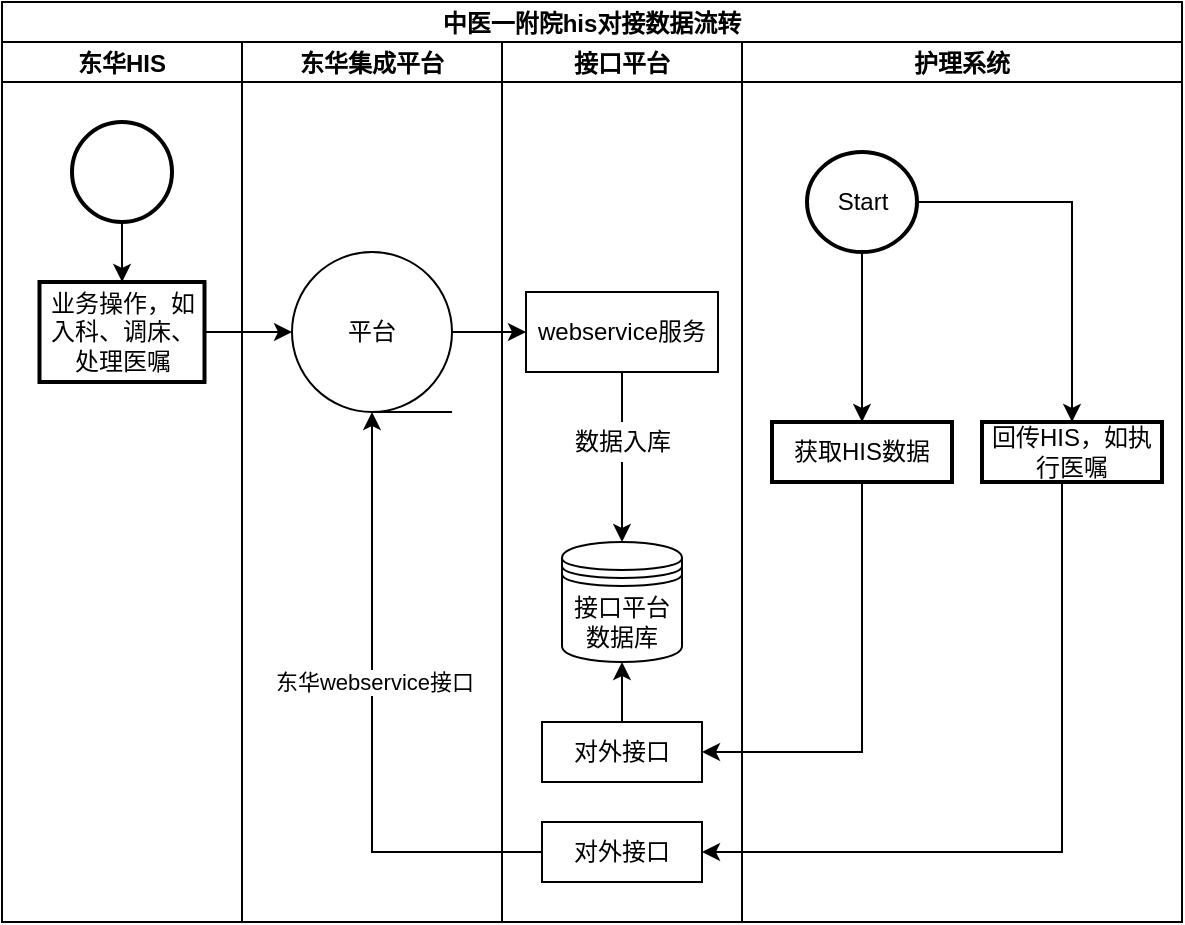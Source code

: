 <mxfile version="17.1.2" type="github">
  <diagram id="8nAm4JAwYO1-m3qGbhz5" name="Page-2">
    <mxGraphModel dx="1021" dy="571" grid="1" gridSize="10" guides="1" tooltips="1" connect="1" arrows="1" fold="1" page="1" pageScale="1" pageWidth="827" pageHeight="1169" math="0" shadow="0">
      <root>
        <mxCell id="EePveLcMBuZfn2wI0SeB-0" />
        <mxCell id="EePveLcMBuZfn2wI0SeB-1" parent="EePveLcMBuZfn2wI0SeB-0" />
        <mxCell id="EePveLcMBuZfn2wI0SeB-6" value="中医一附院his对接数据流转" style="swimlane;childLayout=stackLayout;resizeParent=1;resizeParentMax=0;startSize=20;" parent="EePveLcMBuZfn2wI0SeB-1" vertex="1">
          <mxGeometry x="150" y="50" width="590" height="460" as="geometry" />
        </mxCell>
        <mxCell id="EePveLcMBuZfn2wI0SeB-7" value="东华HIS" style="swimlane;startSize=20;" parent="EePveLcMBuZfn2wI0SeB-6" vertex="1">
          <mxGeometry y="20" width="120" height="440" as="geometry" />
        </mxCell>
        <mxCell id="EePveLcMBuZfn2wI0SeB-14" value="" style="strokeWidth=2;html=1;shape=mxgraph.flowchart.start_2;whiteSpace=wrap;" parent="EePveLcMBuZfn2wI0SeB-7" vertex="1">
          <mxGeometry x="35" y="40" width="50" height="50" as="geometry" />
        </mxCell>
        <mxCell id="EePveLcMBuZfn2wI0SeB-16" value="业务操作，如入科、调床、处理医嘱" style="whiteSpace=wrap;html=1;strokeWidth=2;" parent="EePveLcMBuZfn2wI0SeB-7" vertex="1">
          <mxGeometry x="18.75" y="120" width="82.5" height="50" as="geometry" />
        </mxCell>
        <mxCell id="EePveLcMBuZfn2wI0SeB-17" value="" style="edgeStyle=orthogonalEdgeStyle;rounded=0;orthogonalLoop=1;jettySize=auto;html=1;" parent="EePveLcMBuZfn2wI0SeB-7" source="EePveLcMBuZfn2wI0SeB-14" target="EePveLcMBuZfn2wI0SeB-16" edge="1">
          <mxGeometry relative="1" as="geometry" />
        </mxCell>
        <mxCell id="EePveLcMBuZfn2wI0SeB-8" value="东华集成平台" style="swimlane;startSize=20;" parent="EePveLcMBuZfn2wI0SeB-6" vertex="1">
          <mxGeometry x="120" y="20" width="130" height="440" as="geometry" />
        </mxCell>
        <mxCell id="EePveLcMBuZfn2wI0SeB-20" value="平台" style="shape=tapeData;whiteSpace=wrap;html=1;perimeter=ellipsePerimeter;" parent="EePveLcMBuZfn2wI0SeB-8" vertex="1">
          <mxGeometry x="25" y="105" width="80" height="80" as="geometry" />
        </mxCell>
        <mxCell id="EePveLcMBuZfn2wI0SeB-9" value="接口平台" style="swimlane;startSize=20;" parent="EePveLcMBuZfn2wI0SeB-6" vertex="1">
          <mxGeometry x="250" y="20" width="120" height="440" as="geometry" />
        </mxCell>
        <mxCell id="EePveLcMBuZfn2wI0SeB-23" value="webservice服务" style="whiteSpace=wrap;html=1;" parent="EePveLcMBuZfn2wI0SeB-9" vertex="1">
          <mxGeometry x="12" y="125" width="96" height="40" as="geometry" />
        </mxCell>
        <mxCell id="EePveLcMBuZfn2wI0SeB-26" value="" style="edgeStyle=orthogonalEdgeStyle;rounded=0;orthogonalLoop=1;jettySize=auto;html=1;startArrow=none;" parent="EePveLcMBuZfn2wI0SeB-9" source="N1O6_ICQJQtgq5w1mEK0-0" edge="1">
          <mxGeometry relative="1" as="geometry">
            <mxPoint x="60" y="250" as="targetPoint" />
          </mxGeometry>
        </mxCell>
        <mxCell id="EePveLcMBuZfn2wI0SeB-33" value="接口平台数据库" style="shape=datastore;whiteSpace=wrap;html=1;" parent="EePveLcMBuZfn2wI0SeB-9" vertex="1">
          <mxGeometry x="30" y="250" width="60" height="60" as="geometry" />
        </mxCell>
        <mxCell id="EePveLcMBuZfn2wI0SeB-36" style="edgeStyle=orthogonalEdgeStyle;rounded=0;orthogonalLoop=1;jettySize=auto;html=1;entryX=0.5;entryY=1;entryDx=0;entryDy=0;" parent="EePveLcMBuZfn2wI0SeB-9" source="EePveLcMBuZfn2wI0SeB-34" target="EePveLcMBuZfn2wI0SeB-33" edge="1">
          <mxGeometry relative="1" as="geometry" />
        </mxCell>
        <mxCell id="EePveLcMBuZfn2wI0SeB-34" value="对外接口" style="whiteSpace=wrap;html=1;" parent="EePveLcMBuZfn2wI0SeB-9" vertex="1">
          <mxGeometry x="20" y="340" width="80" height="30" as="geometry" />
        </mxCell>
        <mxCell id="EePveLcMBuZfn2wI0SeB-42" value="对外接口" style="whiteSpace=wrap;html=1;" parent="EePveLcMBuZfn2wI0SeB-9" vertex="1">
          <mxGeometry x="20" y="390" width="80" height="30" as="geometry" />
        </mxCell>
        <mxCell id="N1O6_ICQJQtgq5w1mEK0-0" value="&lt;span&gt;数据入库&lt;/span&gt;" style="text;html=1;align=center;verticalAlign=middle;resizable=0;points=[];autosize=1;strokeColor=none;fillColor=none;" vertex="1" parent="EePveLcMBuZfn2wI0SeB-9">
          <mxGeometry x="30" y="190" width="60" height="20" as="geometry" />
        </mxCell>
        <mxCell id="N1O6_ICQJQtgq5w1mEK0-1" value="" style="edgeStyle=orthogonalEdgeStyle;rounded=0;orthogonalLoop=1;jettySize=auto;html=1;endArrow=none;" edge="1" parent="EePveLcMBuZfn2wI0SeB-9" source="EePveLcMBuZfn2wI0SeB-23" target="N1O6_ICQJQtgq5w1mEK0-0">
          <mxGeometry relative="1" as="geometry">
            <mxPoint x="460" y="320" as="targetPoint" />
            <mxPoint x="460" y="280" as="sourcePoint" />
          </mxGeometry>
        </mxCell>
        <mxCell id="EePveLcMBuZfn2wI0SeB-12" value="护理系统" style="swimlane;startSize=20;" parent="EePveLcMBuZfn2wI0SeB-6" vertex="1">
          <mxGeometry x="370" y="20" width="220" height="440" as="geometry" />
        </mxCell>
        <mxCell id="EePveLcMBuZfn2wI0SeB-39" style="edgeStyle=orthogonalEdgeStyle;rounded=0;orthogonalLoop=1;jettySize=auto;html=1;" parent="EePveLcMBuZfn2wI0SeB-12" source="EePveLcMBuZfn2wI0SeB-28" target="EePveLcMBuZfn2wI0SeB-38" edge="1">
          <mxGeometry relative="1" as="geometry" />
        </mxCell>
        <mxCell id="EePveLcMBuZfn2wI0SeB-28" value="Start" style="strokeWidth=2;html=1;shape=mxgraph.flowchart.start_2;whiteSpace=wrap;" parent="EePveLcMBuZfn2wI0SeB-12" vertex="1">
          <mxGeometry x="32.5" y="55" width="55" height="50" as="geometry" />
        </mxCell>
        <mxCell id="EePveLcMBuZfn2wI0SeB-29" value="获取HIS数据" style="whiteSpace=wrap;html=1;strokeWidth=2;" parent="EePveLcMBuZfn2wI0SeB-12" vertex="1">
          <mxGeometry x="15" y="190" width="90" height="30" as="geometry" />
        </mxCell>
        <mxCell id="EePveLcMBuZfn2wI0SeB-30" value="" style="edgeStyle=orthogonalEdgeStyle;rounded=0;orthogonalLoop=1;jettySize=auto;html=1;" parent="EePveLcMBuZfn2wI0SeB-12" source="EePveLcMBuZfn2wI0SeB-28" target="EePveLcMBuZfn2wI0SeB-29" edge="1">
          <mxGeometry relative="1" as="geometry" />
        </mxCell>
        <mxCell id="EePveLcMBuZfn2wI0SeB-38" value="回传HIS，如执行医嘱" style="whiteSpace=wrap;html=1;strokeWidth=2;" parent="EePveLcMBuZfn2wI0SeB-12" vertex="1">
          <mxGeometry x="120" y="190" width="90" height="30" as="geometry" />
        </mxCell>
        <mxCell id="EePveLcMBuZfn2wI0SeB-19" value="" style="edgeStyle=orthogonalEdgeStyle;rounded=0;orthogonalLoop=1;jettySize=auto;html=1;entryX=0;entryY=0.5;entryDx=0;entryDy=0;" parent="EePveLcMBuZfn2wI0SeB-6" source="EePveLcMBuZfn2wI0SeB-16" target="EePveLcMBuZfn2wI0SeB-20" edge="1">
          <mxGeometry relative="1" as="geometry">
            <mxPoint x="135" y="165" as="targetPoint" />
          </mxGeometry>
        </mxCell>
        <mxCell id="EePveLcMBuZfn2wI0SeB-24" value="" style="edgeStyle=orthogonalEdgeStyle;rounded=0;orthogonalLoop=1;jettySize=auto;html=1;" parent="EePveLcMBuZfn2wI0SeB-6" source="EePveLcMBuZfn2wI0SeB-20" target="EePveLcMBuZfn2wI0SeB-23" edge="1">
          <mxGeometry relative="1" as="geometry" />
        </mxCell>
        <mxCell id="EePveLcMBuZfn2wI0SeB-37" style="edgeStyle=orthogonalEdgeStyle;rounded=0;orthogonalLoop=1;jettySize=auto;html=1;entryX=1;entryY=0.5;entryDx=0;entryDy=0;" parent="EePveLcMBuZfn2wI0SeB-6" source="EePveLcMBuZfn2wI0SeB-29" target="EePveLcMBuZfn2wI0SeB-34" edge="1">
          <mxGeometry relative="1" as="geometry">
            <Array as="points">
              <mxPoint x="430" y="375" />
            </Array>
          </mxGeometry>
        </mxCell>
        <mxCell id="EePveLcMBuZfn2wI0SeB-44" style="edgeStyle=orthogonalEdgeStyle;rounded=0;orthogonalLoop=1;jettySize=auto;html=1;entryX=1;entryY=0.5;entryDx=0;entryDy=0;" parent="EePveLcMBuZfn2wI0SeB-6" source="EePveLcMBuZfn2wI0SeB-38" target="EePveLcMBuZfn2wI0SeB-42" edge="1">
          <mxGeometry relative="1" as="geometry">
            <Array as="points">
              <mxPoint x="530" y="425" />
            </Array>
          </mxGeometry>
        </mxCell>
        <mxCell id="EePveLcMBuZfn2wI0SeB-45" style="edgeStyle=orthogonalEdgeStyle;rounded=0;orthogonalLoop=1;jettySize=auto;html=1;entryX=0.5;entryY=1;entryDx=0;entryDy=0;" parent="EePveLcMBuZfn2wI0SeB-6" source="EePveLcMBuZfn2wI0SeB-42" target="EePveLcMBuZfn2wI0SeB-20" edge="1">
          <mxGeometry relative="1" as="geometry" />
        </mxCell>
        <mxCell id="N1O6_ICQJQtgq5w1mEK0-2" value="东华webservice接口" style="edgeLabel;html=1;align=center;verticalAlign=middle;resizable=0;points=[];" vertex="1" connectable="0" parent="EePveLcMBuZfn2wI0SeB-45">
          <mxGeometry x="0.119" y="-1" relative="1" as="geometry">
            <mxPoint as="offset" />
          </mxGeometry>
        </mxCell>
      </root>
    </mxGraphModel>
  </diagram>
</mxfile>
